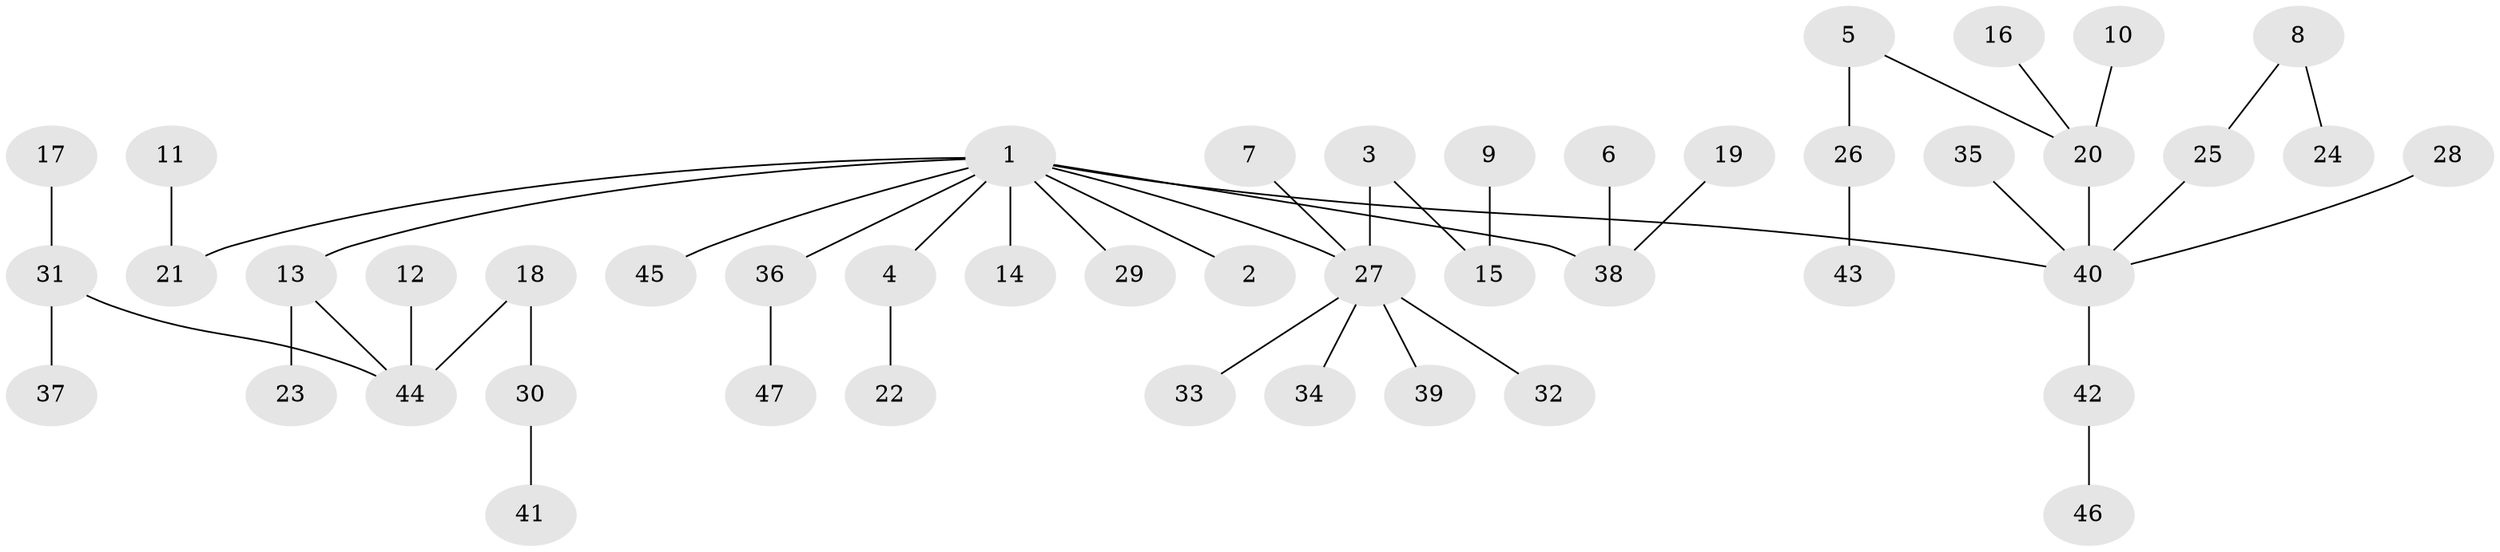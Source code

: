 // original degree distribution, {7: 0.010752688172043012, 6: 0.03225806451612903, 2: 0.24731182795698925, 4: 0.010752688172043012, 5: 0.03225806451612903, 1: 0.4946236559139785, 3: 0.17204301075268819}
// Generated by graph-tools (version 1.1) at 2025/26/03/09/25 03:26:29]
// undirected, 47 vertices, 46 edges
graph export_dot {
graph [start="1"]
  node [color=gray90,style=filled];
  1;
  2;
  3;
  4;
  5;
  6;
  7;
  8;
  9;
  10;
  11;
  12;
  13;
  14;
  15;
  16;
  17;
  18;
  19;
  20;
  21;
  22;
  23;
  24;
  25;
  26;
  27;
  28;
  29;
  30;
  31;
  32;
  33;
  34;
  35;
  36;
  37;
  38;
  39;
  40;
  41;
  42;
  43;
  44;
  45;
  46;
  47;
  1 -- 2 [weight=1.0];
  1 -- 4 [weight=1.0];
  1 -- 13 [weight=1.0];
  1 -- 14 [weight=1.0];
  1 -- 21 [weight=1.0];
  1 -- 27 [weight=1.0];
  1 -- 29 [weight=1.0];
  1 -- 36 [weight=1.0];
  1 -- 38 [weight=1.0];
  1 -- 40 [weight=1.0];
  1 -- 45 [weight=1.0];
  3 -- 15 [weight=1.0];
  3 -- 27 [weight=1.0];
  4 -- 22 [weight=1.0];
  5 -- 20 [weight=1.0];
  5 -- 26 [weight=1.0];
  6 -- 38 [weight=1.0];
  7 -- 27 [weight=1.0];
  8 -- 24 [weight=1.0];
  8 -- 25 [weight=1.0];
  9 -- 15 [weight=1.0];
  10 -- 20 [weight=1.0];
  11 -- 21 [weight=1.0];
  12 -- 44 [weight=1.0];
  13 -- 23 [weight=1.0];
  13 -- 44 [weight=1.0];
  16 -- 20 [weight=1.0];
  17 -- 31 [weight=1.0];
  18 -- 30 [weight=1.0];
  18 -- 44 [weight=1.0];
  19 -- 38 [weight=1.0];
  20 -- 40 [weight=1.0];
  25 -- 40 [weight=1.0];
  26 -- 43 [weight=1.0];
  27 -- 32 [weight=1.0];
  27 -- 33 [weight=1.0];
  27 -- 34 [weight=1.0];
  27 -- 39 [weight=1.0];
  28 -- 40 [weight=1.0];
  30 -- 41 [weight=1.0];
  31 -- 37 [weight=1.0];
  31 -- 44 [weight=1.0];
  35 -- 40 [weight=1.0];
  36 -- 47 [weight=1.0];
  40 -- 42 [weight=1.0];
  42 -- 46 [weight=1.0];
}
